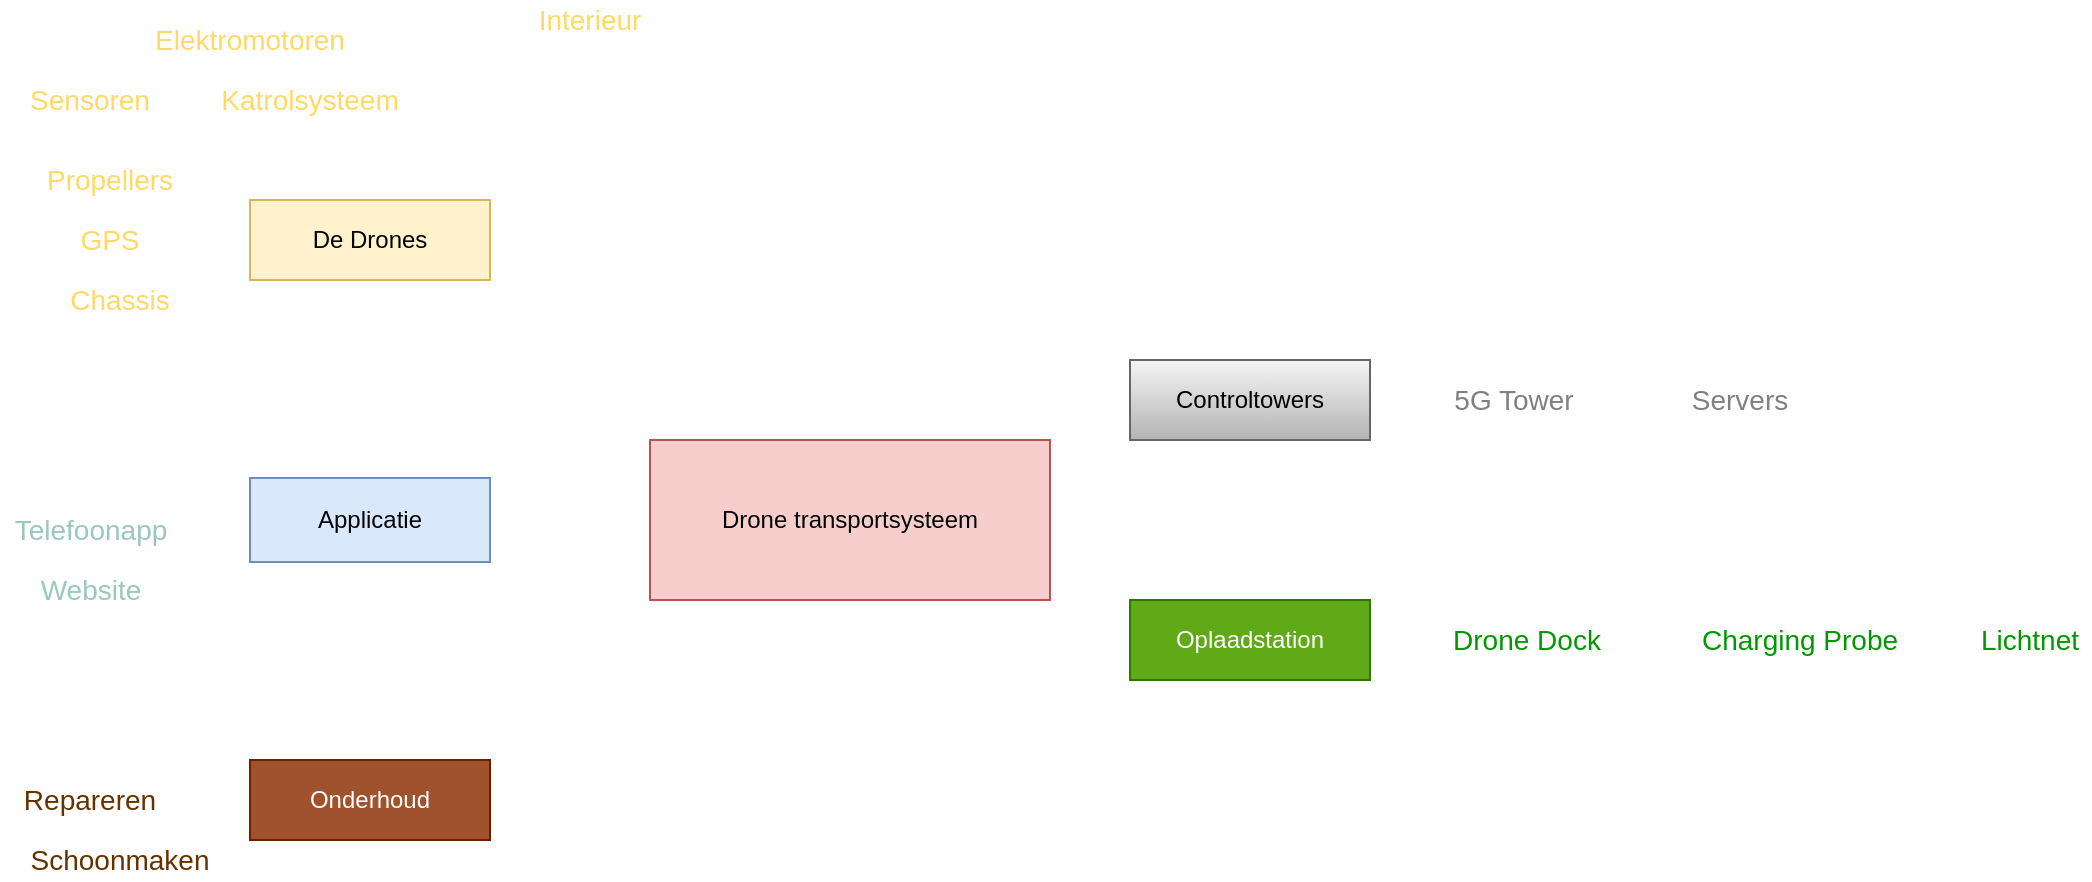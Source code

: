 <mxfile version="14.4.3" type="device"><diagram id="3Rwg9O4jLr1KJTU2ctok" name="Page-1"><mxGraphModel dx="2249" dy="705" grid="1" gridSize="10" guides="1" tooltips="1" connect="1" arrows="1" fold="1" page="1" pageScale="1" pageWidth="827" pageHeight="1169" math="0" shadow="0"><root><mxCell id="0"/><mxCell id="1" parent="0"/><mxCell id="fdes-9g09GjXSMDgxzDy-1" value="Drone transportsysteem" style="rounded=0;whiteSpace=wrap;html=1;fillColor=#f8cecc;strokeColor=#b85450;" vertex="1" parent="1"><mxGeometry x="320" y="520" width="200" height="80" as="geometry"/></mxCell><mxCell id="fdes-9g09GjXSMDgxzDy-2" value="De Drones" style="rounded=0;whiteSpace=wrap;html=1;fillColor=#fff2cc;strokeColor=#d6b656;" vertex="1" parent="1"><mxGeometry x="120" y="400" width="120" height="40" as="geometry"/></mxCell><mxCell id="fdes-9g09GjXSMDgxzDy-3" value="Applicatie" style="rounded=0;whiteSpace=wrap;html=1;fillColor=#dae8fc;strokeColor=#6c8ebf;" vertex="1" parent="1"><mxGeometry x="120" y="539" width="120" height="42" as="geometry"/></mxCell><mxCell id="fdes-9g09GjXSMDgxzDy-4" value="Controltowers" style="rounded=0;whiteSpace=wrap;html=1;fillColor=#f5f5f5;strokeColor=#666666;gradientColor=#b3b3b3;" vertex="1" parent="1"><mxGeometry x="560" y="480" width="120" height="40" as="geometry"/></mxCell><mxCell id="fdes-9g09GjXSMDgxzDy-7" value="Oplaadstation" style="rounded=0;whiteSpace=wrap;html=1;fillColor=#60a917;strokeColor=#2D7600;fontColor=#ffffff;" vertex="1" parent="1"><mxGeometry x="560" y="600" width="120" height="40" as="geometry"/></mxCell><mxCell id="fdes-9g09GjXSMDgxzDy-8" value="Onderhoud" style="rounded=0;whiteSpace=wrap;html=1;fillColor=#a0522d;strokeColor=#6D1F00;fontColor=#ffffff;" vertex="1" parent="1"><mxGeometry x="120" y="680" width="120" height="40" as="geometry"/></mxCell><mxCell id="fdes-9g09GjXSMDgxzDy-12" value="Repareren" style="text;html=1;strokeColor=none;align=center;verticalAlign=middle;whiteSpace=wrap;rounded=0;fontColor=#663300;fontSize=14;" vertex="1" parent="1"><mxGeometry x="20" y="690" width="40" height="20" as="geometry"/></mxCell><mxCell id="fdes-9g09GjXSMDgxzDy-14" value="Schoonmaken" style="text;html=1;strokeColor=none;align=center;verticalAlign=middle;whiteSpace=wrap;rounded=0;fontColor=#663300;fontSize=14;" vertex="1" parent="1"><mxGeometry x="35" y="720" width="40" height="20" as="geometry"/></mxCell><mxCell id="fdes-9g09GjXSMDgxzDy-15" value="&lt;font color=&quot;#9ac7bf&quot; style=&quot;font-size: 14px;&quot;&gt;Telefoonapp&lt;/font&gt;" style="text;html=1;align=center;verticalAlign=middle;resizable=0;points=[];autosize=1;fontColor=#663300;fontSize=14;" vertex="1" parent="1"><mxGeometry x="-5" y="555" width="90" height="20" as="geometry"/></mxCell><mxCell id="fdes-9g09GjXSMDgxzDy-16" value="&lt;font color=&quot;#9ac7bf&quot; style=&quot;font-size: 14px;&quot;&gt;Website&lt;/font&gt;" style="text;html=1;align=center;verticalAlign=middle;resizable=0;points=[];autosize=1;fontColor=#663300;fontSize=14;" vertex="1" parent="1"><mxGeometry x="5" y="585" width="70" height="20" as="geometry"/></mxCell><mxCell id="fdes-9g09GjXSMDgxzDy-17" value="&lt;font color=&quot;#ffd966&quot; style=&quot;font-size: 14px;&quot;&gt;Propellers&lt;/font&gt;" style="text;html=1;strokeColor=none;fillColor=none;align=center;verticalAlign=middle;whiteSpace=wrap;rounded=0;fontColor=#663300;fontSize=14;" vertex="1" parent="1"><mxGeometry x="30" y="380" width="40" height="20" as="geometry"/></mxCell><mxCell id="fdes-9g09GjXSMDgxzDy-18" value="&lt;font color=&quot;#ffd966&quot; style=&quot;font-size: 14px&quot;&gt;GPS&lt;/font&gt;" style="text;html=1;strokeColor=none;fillColor=none;align=center;verticalAlign=middle;whiteSpace=wrap;rounded=0;fontColor=#663300;fontSize=14;" vertex="1" parent="1"><mxGeometry x="30" y="410" width="40" height="20" as="geometry"/></mxCell><mxCell id="fdes-9g09GjXSMDgxzDy-19" value="&lt;font color=&quot;#ffd966&quot; style=&quot;font-size: 14px&quot;&gt;Chassis&lt;/font&gt;" style="text;html=1;strokeColor=none;fillColor=none;align=center;verticalAlign=middle;whiteSpace=wrap;rounded=0;fontColor=#663300;fontSize=14;" vertex="1" parent="1"><mxGeometry x="35" y="440" width="40" height="20" as="geometry"/></mxCell><mxCell id="fdes-9g09GjXSMDgxzDy-21" value="&lt;font color=&quot;#ffd966&quot; style=&quot;font-size: 14px&quot;&gt;Elektromotoren&lt;/font&gt;" style="text;html=1;strokeColor=none;fillColor=none;align=center;verticalAlign=middle;whiteSpace=wrap;rounded=0;fontColor=#663300;fontSize=14;" vertex="1" parent="1"><mxGeometry x="100" y="310" width="40" height="20" as="geometry"/></mxCell><mxCell id="fdes-9g09GjXSMDgxzDy-22" value="&lt;font color=&quot;#ffd966&quot; style=&quot;font-size: 14px&quot;&gt;Katrolsysteem&lt;/font&gt;" style="text;html=1;strokeColor=none;fillColor=none;align=center;verticalAlign=middle;whiteSpace=wrap;rounded=0;fontColor=#663300;fontSize=14;" vertex="1" parent="1"><mxGeometry x="130" y="340" width="40" height="20" as="geometry"/></mxCell><mxCell id="fdes-9g09GjXSMDgxzDy-23" value="&lt;font color=&quot;#ffd966&quot; style=&quot;font-size: 14px&quot;&gt;Sensoren&lt;/font&gt;" style="text;html=1;strokeColor=none;fillColor=none;align=center;verticalAlign=middle;whiteSpace=wrap;rounded=0;fontColor=#663300;fontSize=14;" vertex="1" parent="1"><mxGeometry x="20" y="340" width="40" height="20" as="geometry"/></mxCell><mxCell id="fdes-9g09GjXSMDgxzDy-24" value="&lt;font color=&quot;#ffd966&quot; style=&quot;font-size: 14px&quot;&gt;Interieur&lt;/font&gt;" style="text;html=1;strokeColor=none;fillColor=none;align=center;verticalAlign=middle;whiteSpace=wrap;rounded=0;fontColor=#663300;fontSize=14;" vertex="1" parent="1"><mxGeometry x="270" y="300" width="40" height="20" as="geometry"/></mxCell><mxCell id="fdes-9g09GjXSMDgxzDy-25" value="5G Tower" style="text;html=1;strokeColor=none;fillColor=none;align=center;verticalAlign=middle;whiteSpace=wrap;rounded=0;fontSize=14;fontColor=#808080;" vertex="1" parent="1"><mxGeometry x="717" y="490" width="70" height="20" as="geometry"/></mxCell><mxCell id="fdes-9g09GjXSMDgxzDy-26" value="Servers" style="text;html=1;strokeColor=none;fillColor=none;align=center;verticalAlign=middle;whiteSpace=wrap;rounded=0;fontSize=14;fontColor=#808080;" vertex="1" parent="1"><mxGeometry x="840" y="490" width="50" height="20" as="geometry"/></mxCell><mxCell id="fdes-9g09GjXSMDgxzDy-29" value="Charging Probe" style="text;html=1;strokeColor=none;fillColor=none;align=center;verticalAlign=middle;whiteSpace=wrap;rounded=0;fontSize=14;fontColor=#009900;" vertex="1" parent="1"><mxGeometry x="840" y="610" width="110" height="20" as="geometry"/></mxCell><mxCell id="fdes-9g09GjXSMDgxzDy-32" style="edgeStyle=orthogonalEdgeStyle;rounded=0;orthogonalLoop=1;jettySize=auto;html=1;exitX=0.5;exitY=1;exitDx=0;exitDy=0;fontSize=14;fontColor=#009900;" edge="1" parent="1" source="fdes-9g09GjXSMDgxzDy-29" target="fdes-9g09GjXSMDgxzDy-29"><mxGeometry relative="1" as="geometry"/></mxCell><mxCell id="fdes-9g09GjXSMDgxzDy-33" value="Lichtnet" style="text;html=1;strokeColor=none;fillColor=none;align=center;verticalAlign=middle;whiteSpace=wrap;rounded=0;fontSize=14;fontColor=#009900;" vertex="1" parent="1"><mxGeometry x="980" y="610" width="60" height="20" as="geometry"/></mxCell><mxCell id="fdes-9g09GjXSMDgxzDy-35" value="Drone Dock" style="text;html=1;strokeColor=none;fillColor=none;align=center;verticalAlign=middle;whiteSpace=wrap;rounded=0;fontSize=14;fontColor=#009900;" vertex="1" parent="1"><mxGeometry x="717" y="610" width="83" height="20" as="geometry"/></mxCell></root></mxGraphModel></diagram></mxfile>